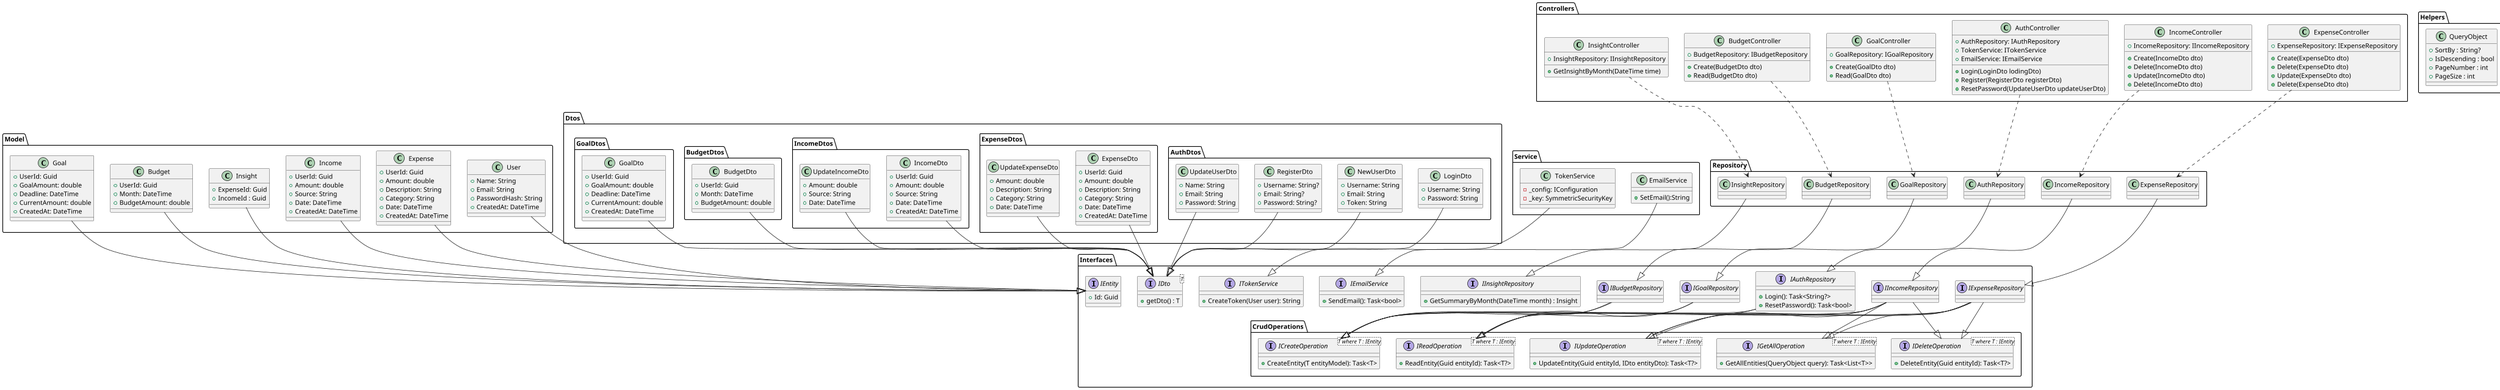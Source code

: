 @startuml
scale 0.75
package "Model" {
    class User{
        +Name: String
        +Email: String
        +PasswordHash: String
        +CreatedAt: DateTime
    }

    class Expense {
        +UserId: Guid
        +Amount: double
        +Description: String
        +Category: String
        +Date: DateTime
        +CreatedAt: DateTime
    }

    class Income {
        +UserId: Guid
        +Amount: double
        +Source: String
        +Date: DateTime
        +CreatedAt: DateTime
    }

    class Insight {
        +ExpenseId: Guid
        +IncomeId : Guid
    }

    class Budget {
        +UserId: Guid
        +Month: DateTime
        +BudgetAmount: double
    }

    class Goal {
        +UserId: Guid
        +GoalAmount: double
        +Deadline: DateTime
        +CurrentAmount: double
        +CreatedAt: DateTime
    }

}

package Helpers {
    class QueryObject {
        +SortBy : String?
        +IsDescending : bool
        +PageNumber : int
        +PageSize : int
    }
}

package Interfaces {

    interface IEntity {
        +Id: Guid
    }

    interface IDto<T> {
        + getDto() : T
    }

    package CrudOperations {
        interface ICreateOperation<T where T : IEntity> {
            +CreateEntity(T entityModel): Task<T>
        }

        interface IDeleteOperation<T where T : IEntity> {
            +DeleteEntity(Guid entityId): Task<T?>
        }

        interface IReadOperation<T where T : IEntity> {
            +ReadEntity(Guid entityId): Task<T?>
        }

        interface IUpdateOperation<T where T : IEntity> {
            +UpdateEntity(Guid entityId, IDto entityDto): Task<T?>
        }

        interface IGetAllOperation<T where T : IEntity> {
            +GetAllEntities(QueryObject query): Task<List<T>>
        }
    }

    interface IEmailService {
        +SendEmail(): Task<bool>
    }

    interface IAuthRepository {
        +Login(): Task<String?>
        +ResetPassword(): Task<bool>
    }

    interface IInsightRepository {
        +GetSummaryByMonth(DateTime month) : Insight
    }

    interface ITokenService {
        +CreateToken(User user): String
    }

    interface IExpenseRepository {

    }

    interface IIncomeRepository {

    }

    interface IBudgetRepository {

    }

    interface IGoalRepository {

    }

    IAuthRepository --|> ICreateOperation 
    IAuthRepository --|> IUpdateOperation 

    IExpenseRepository --|> ICreateOperation
    IExpenseRepository --|> IReadOperation 
    IExpenseRepository --|> IUpdateOperation 
    IExpenseRepository --|> IDeleteOperation
    IExpenseRepository --|> IGetAllOperation 

    IIncomeRepository --|> ICreateOperation
    IIncomeRepository --|> IReadOperation 
    IIncomeRepository --|> IUpdateOperation 
    IIncomeRepository --|> IDeleteOperation 
    IIncomeRepository --|> IGetAllOperation 

    IBudgetRepository --|> ICreateOperation
    IBudgetRepository --|> IReadOperation 

    IGoalRepository --|> ICreateOperation
    IGoalRepository --|> IReadOperation 

} 

package Dtos {
    package AuthDtos {
        class LoginDto {
            +Username: String
            +Password: String
        }
        class NewUserDto {
            +Username: String
            +Email: String
            +Token: String
        }
        class RegisterDto {
            +Username: String?
            +Email: String?
            +Password: String?
        }
        class UpdateUserDto {
            +Name: String
            +Email: String
            +Password: String
        }
    }

    package ExpenseDtos {
        class ExpenseDto {
            +UserId: Guid
            +Amount: double
            +Description: String
            +Category: String
            +Date: DateTime
            +CreatedAt: DateTime
        }
        class UpdateExpenseDto {
            +Amount: double
            +Description: String
            +Category: String
            +Date: DateTime
        }
    }

    package IncomeDtos {
        class IncomeDto {
            +UserId: Guid
            +Amount: double
            +Source: String
            +Date: DateTime
            +CreatedAt: DateTime
        }
        
        class UpdateIncomeDto{
            +Amount: double
            +Source: String
            +Date: DateTime
        }
    }

    package BudgetDtos {
        class BudgetDto {
            +UserId: Guid
            +Month: DateTime
            +BudgetAmount: double
        }
    }

    package GoalDtos {
        class GoalDto {
            +UserId: Guid
            +GoalAmount: double
            +Deadline: DateTime
            +CurrentAmount: double
            +CreatedAt: DateTime
        }
    }
}

LoginDto --|> IDto
GoalDto --|> IDto
BudgetDto --|> IDto
UpdateIncomeDto --|> IDto
IncomeDto --|> IDto
UpdateExpenseDto --|> IDto
ExpenseDto --|> IDto
UpdateUserDto --|> IDto
RegisterDto --|> IDto
NewUserDto --|> IDto



package Service {

    class EmailService {
        +SetEmail():String
    }

    class TokenService {
        -_config: IConfiguration
        -_key: SymmetricSecurityKey
    }

}

package Repository {

    class AuthRepository {
        
    }

    class InsightRepository {
        
    }

    class ExpenseRepository {

    }

    class IncomeRepository {

    }

    class BudgetRepository {

    }

    class GoalRepository {

    }

}

package Controllers {
    class AuthController {
        +AuthRepository: IAuthRepository
        +TokenService: ITokenService
        +EmailService: IEmailService
        +Login(LoginDto lodingDto)
        +Register(RegisterDto registerDto)
        +ResetPassword(UpdateUserDto updateUserDto)
    }

    class ExpenseController {
        +ExpenseRepository: IExpenseRepository
        +Create(ExpenseDto dto)
        +Delete(ExpenseDto dto)
        +Update(ExpenseDto dto)
        +Delete(ExpenseDto dto)
    }

    class IncomeController {
        +IncomeRepository: IIncomeRepository
        +Create(IncomeDto dto)
        +Delete(IncomeDto dto)
        +Update(IncomeDto dto)
        +Delete(IncomeDto dto)
    }

    class BudgetController {
        +BudgetRepository: IBudgetRepository
        +Create(BudgetDto dto)
        +Read(BudgetDto dto)
    }

    class GoalController {
        +GoalRepository: IGoalRepository
        +Create(GoalDto dto)
        +Read(GoalDto dto)
    }

    class InsightController {
        +InsightRepository: IInsightRepository
        +GetInsightByMonth(DateTime time)
    }
}

User --|> IEntity
Insight --|> IEntity
Expense --|> IEntity
Income --|> IEntity
Budget --|> IEntity
Goal --|> IEntity

EmailService --|> IEmailService
TokenService --|> ITokenService

AuthRepository --|> IAuthRepository
InsightRepository --|> IInsightRepository
ExpenseRepository --|> IExpenseRepository
IncomeRepository --|> IIncomeRepository
BudgetRepository --|> IBudgetRepository
GoalRepository --|> IGoalRepository

AuthController ..> AuthRepository
InsightController ..> InsightRepository
ExpenseController ..> ExpenseRepository
IncomeController ..> IncomeRepository
BudgetController..> BudgetRepository
GoalController..> GoalRepository


@enduml